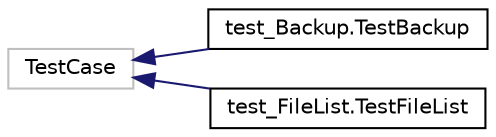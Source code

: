 digraph "Graphical Class Hierarchy"
{
  edge [fontname="Helvetica",fontsize="10",labelfontname="Helvetica",labelfontsize="10"];
  node [fontname="Helvetica",fontsize="10",shape=record];
  rankdir="LR";
  Node1 [label="TestCase",height=0.2,width=0.4,color="grey75", fillcolor="white", style="filled"];
  Node1 -> Node2 [dir="back",color="midnightblue",fontsize="10",style="solid",fontname="Helvetica"];
  Node2 [label="test_Backup.TestBackup",height=0.2,width=0.4,color="black", fillcolor="white", style="filled",URL="$classtest__Backup_1_1TestBackup.html"];
  Node1 -> Node3 [dir="back",color="midnightblue",fontsize="10",style="solid",fontname="Helvetica"];
  Node3 [label="test_FileList.TestFileList",height=0.2,width=0.4,color="black", fillcolor="white", style="filled",URL="$classtest__FileList_1_1TestFileList.html"];
}
